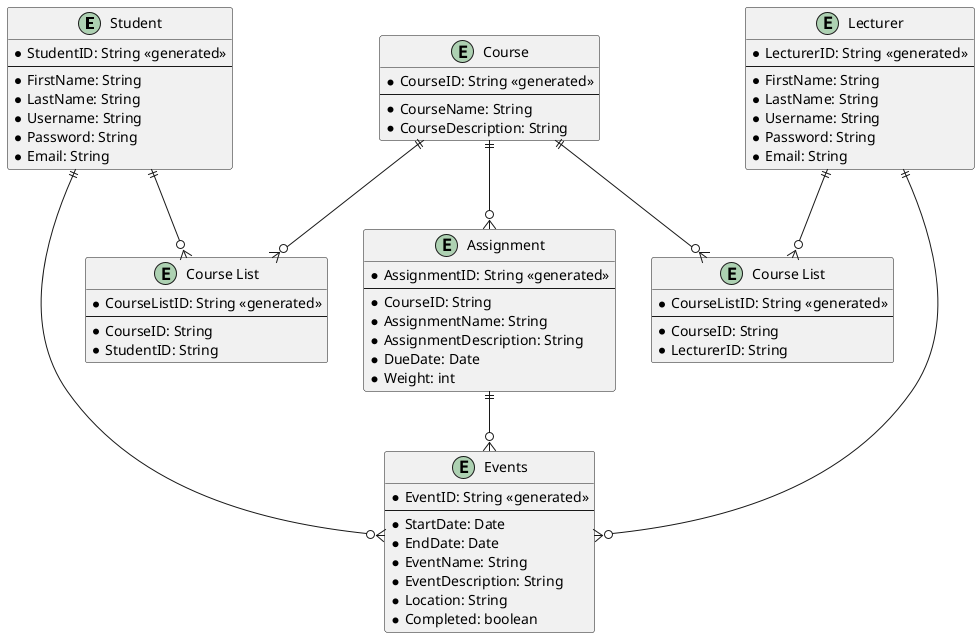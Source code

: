 @startuml 
entity "Student" as stud{
    *StudentID: String <<generated>>
    ---
    *FirstName: String
    *LastName: String
    *Username: String 
    *Password: String
    *Email: String
}

entity "Course" as cour{
    *CourseID: String <<generated>>
    ---
    *CourseName: String
    *CourseDescription: String
}

entity "Course List" as coul1{
    *CourseListID: String <<generated>>
    ---
    *CourseID: String
    *StudentID: String
}

entity "Lecturer" as lect{
    *LecturerID: String <<generated>>
    ---
    *FirstName: String
    *LastName: String
    *Username: String
    *Password: String
    *Email: String
}

entity "Course List" as coul2{
    *CourseListID: String <<generated>>
    ---
    *CourseID: String
    *LecturerID: String
}

entity "Assignment" as assi{
    *AssignmentID: String <<generated>>
    ---
    *CourseID: String
    *AssignmentName: String
    *AssignmentDescription: String
    *DueDate: Date
    *Weight: int
}

entity "Events" as even{
    *EventID: String <<generated>>
    ---
    *StartDate: Date
    *EndDate: Date
    *EventName: String
    *EventDescription: String
    *Location: String
    *Completed: boolean
}

stud ||--o{ coul1
cour ||--o{ coul1
stud ||--o{ even
lect ||--o{ coul2
lect ||--o{ even
cour ||--o{ coul2
cour ||--o{ assi
assi ||--o{ even
@enduml